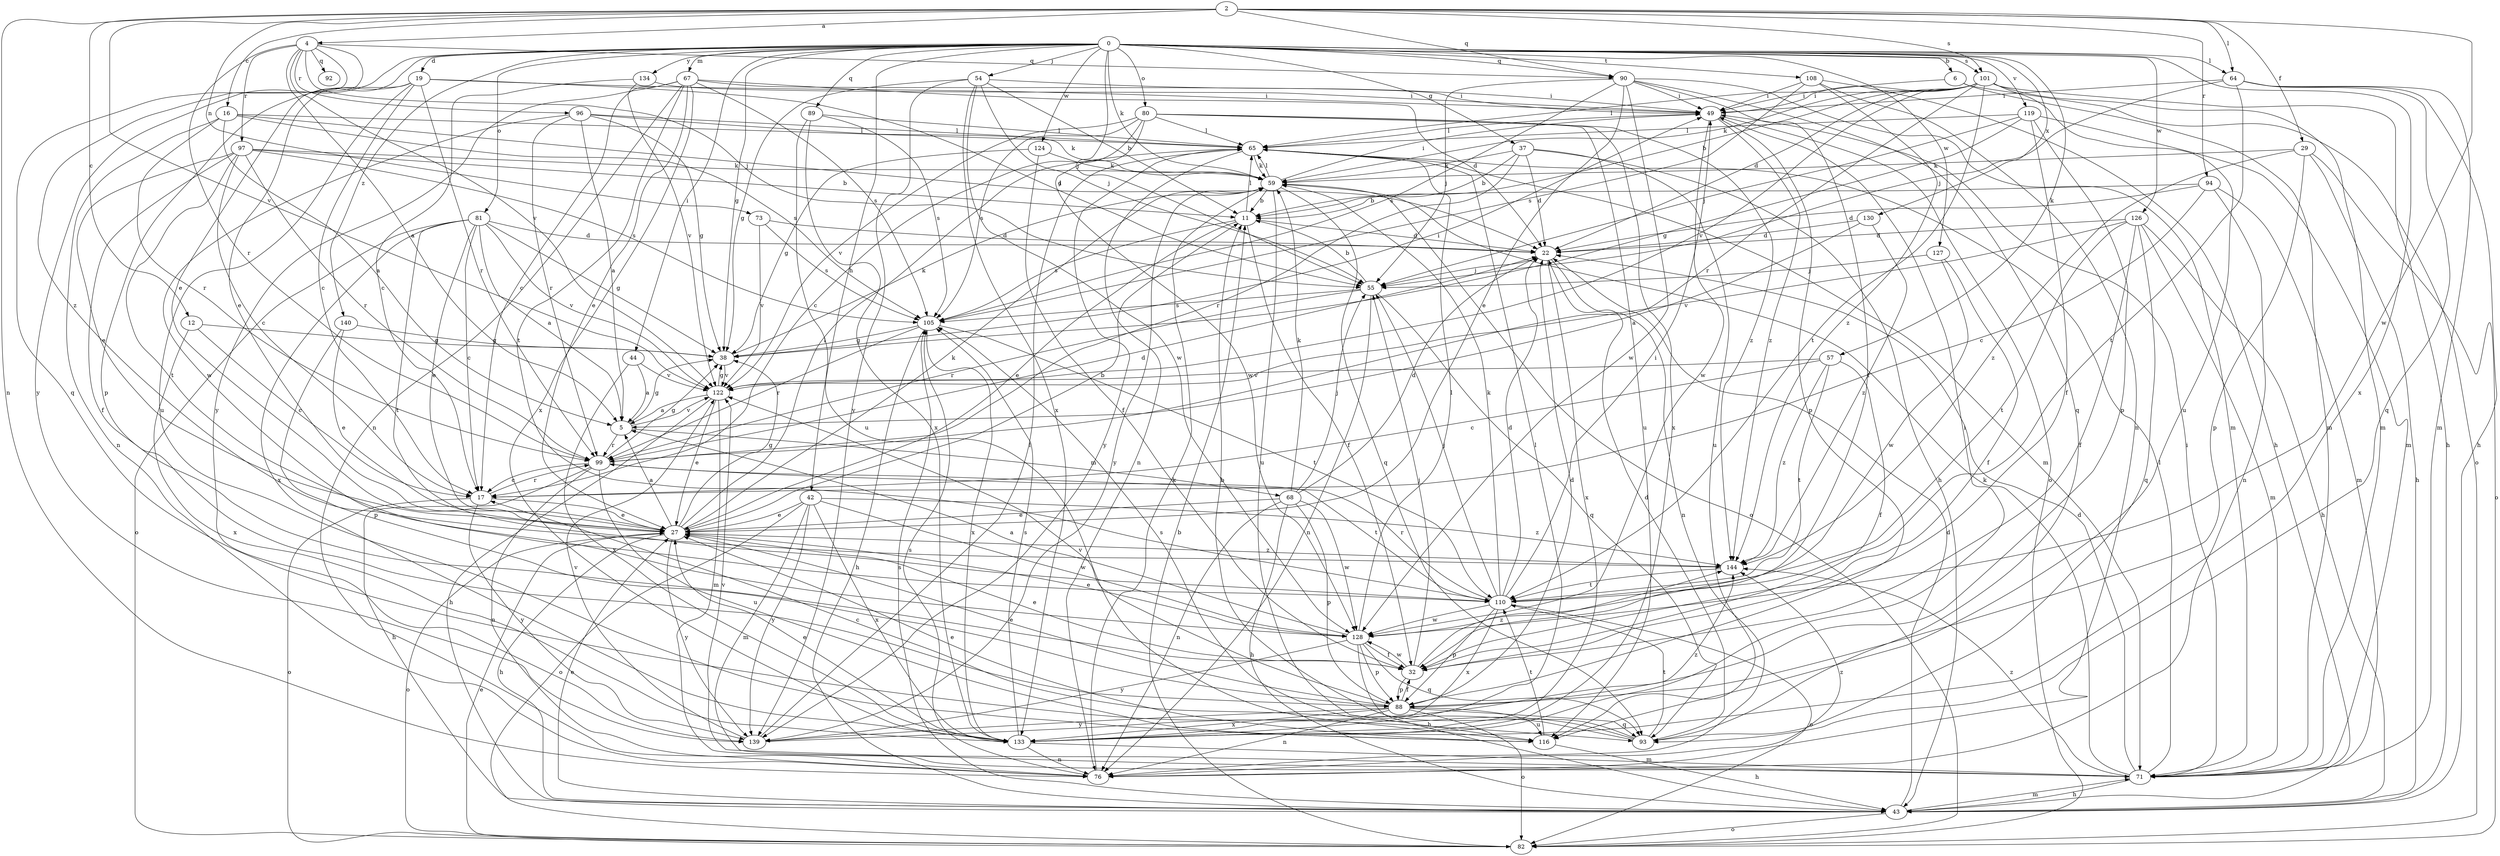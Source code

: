 strict digraph  {
0;
2;
4;
5;
6;
11;
12;
16;
17;
19;
22;
27;
29;
32;
37;
38;
42;
43;
44;
49;
54;
55;
57;
59;
64;
65;
67;
68;
71;
73;
76;
80;
81;
82;
88;
89;
90;
92;
93;
94;
96;
97;
99;
101;
105;
108;
110;
116;
119;
122;
124;
126;
127;
128;
130;
133;
134;
139;
140;
144;
0 -> 6  [label=b];
0 -> 19  [label=d];
0 -> 27  [label=e];
0 -> 37  [label=g];
0 -> 38  [label=g];
0 -> 42  [label=h];
0 -> 44  [label=i];
0 -> 54  [label=j];
0 -> 55  [label=j];
0 -> 57  [label=k];
0 -> 59  [label=k];
0 -> 64  [label=l];
0 -> 67  [label=m];
0 -> 80  [label=o];
0 -> 81  [label=o];
0 -> 89  [label=q];
0 -> 90  [label=q];
0 -> 101  [label=s];
0 -> 108  [label=t];
0 -> 119  [label=v];
0 -> 124  [label=w];
0 -> 126  [label=w];
0 -> 127  [label=w];
0 -> 130  [label=x];
0 -> 133  [label=x];
0 -> 134  [label=y];
0 -> 139  [label=y];
0 -> 140  [label=z];
2 -> 4  [label=a];
2 -> 12  [label=c];
2 -> 16  [label=c];
2 -> 29  [label=f];
2 -> 64  [label=l];
2 -> 73  [label=n];
2 -> 76  [label=n];
2 -> 90  [label=q];
2 -> 94  [label=r];
2 -> 101  [label=s];
2 -> 122  [label=v];
2 -> 128  [label=w];
4 -> 5  [label=a];
4 -> 55  [label=j];
4 -> 90  [label=q];
4 -> 92  [label=q];
4 -> 93  [label=q];
4 -> 96  [label=r];
4 -> 97  [label=r];
4 -> 99  [label=r];
4 -> 122  [label=v];
4 -> 144  [label=z];
5 -> 38  [label=g];
5 -> 68  [label=m];
5 -> 99  [label=r];
5 -> 122  [label=v];
6 -> 49  [label=i];
6 -> 71  [label=m];
6 -> 82  [label=o];
11 -> 22  [label=d];
11 -> 27  [label=e];
11 -> 32  [label=f];
11 -> 65  [label=l];
11 -> 105  [label=s];
12 -> 17  [label=c];
12 -> 38  [label=g];
12 -> 133  [label=x];
16 -> 5  [label=a];
16 -> 22  [label=d];
16 -> 65  [label=l];
16 -> 76  [label=n];
16 -> 99  [label=r];
16 -> 105  [label=s];
17 -> 27  [label=e];
17 -> 82  [label=o];
17 -> 99  [label=r];
17 -> 139  [label=y];
19 -> 17  [label=c];
19 -> 27  [label=e];
19 -> 49  [label=i];
19 -> 55  [label=j];
19 -> 88  [label=p];
19 -> 99  [label=r];
19 -> 116  [label=u];
22 -> 55  [label=j];
22 -> 76  [label=n];
22 -> 133  [label=x];
27 -> 5  [label=a];
27 -> 11  [label=b];
27 -> 38  [label=g];
27 -> 43  [label=h];
27 -> 59  [label=k];
27 -> 65  [label=l];
27 -> 82  [label=o];
27 -> 139  [label=y];
27 -> 144  [label=z];
29 -> 43  [label=h];
29 -> 59  [label=k];
29 -> 82  [label=o];
29 -> 88  [label=p];
29 -> 144  [label=z];
32 -> 27  [label=e];
32 -> 55  [label=j];
32 -> 88  [label=p];
32 -> 128  [label=w];
32 -> 144  [label=z];
37 -> 11  [label=b];
37 -> 22  [label=d];
37 -> 43  [label=h];
37 -> 59  [label=k];
37 -> 99  [label=r];
37 -> 116  [label=u];
38 -> 49  [label=i];
38 -> 59  [label=k];
38 -> 122  [label=v];
42 -> 27  [label=e];
42 -> 71  [label=m];
42 -> 82  [label=o];
42 -> 128  [label=w];
42 -> 133  [label=x];
42 -> 139  [label=y];
42 -> 144  [label=z];
43 -> 22  [label=d];
43 -> 27  [label=e];
43 -> 71  [label=m];
43 -> 82  [label=o];
43 -> 105  [label=s];
44 -> 5  [label=a];
44 -> 122  [label=v];
44 -> 133  [label=x];
49 -> 65  [label=l];
49 -> 82  [label=o];
49 -> 88  [label=p];
49 -> 128  [label=w];
49 -> 144  [label=z];
54 -> 11  [label=b];
54 -> 38  [label=g];
54 -> 49  [label=i];
54 -> 55  [label=j];
54 -> 128  [label=w];
54 -> 133  [label=x];
54 -> 139  [label=y];
55 -> 11  [label=b];
55 -> 76  [label=n];
55 -> 93  [label=q];
55 -> 99  [label=r];
55 -> 105  [label=s];
57 -> 17  [label=c];
57 -> 32  [label=f];
57 -> 110  [label=t];
57 -> 122  [label=v];
57 -> 144  [label=z];
59 -> 11  [label=b];
59 -> 49  [label=i];
59 -> 65  [label=l];
59 -> 82  [label=o];
59 -> 93  [label=q];
59 -> 116  [label=u];
59 -> 139  [label=y];
64 -> 43  [label=h];
64 -> 49  [label=i];
64 -> 55  [label=j];
64 -> 71  [label=m];
64 -> 93  [label=q];
64 -> 110  [label=t];
65 -> 59  [label=k];
65 -> 71  [label=m];
65 -> 76  [label=n];
65 -> 139  [label=y];
67 -> 17  [label=c];
67 -> 22  [label=d];
67 -> 27  [label=e];
67 -> 49  [label=i];
67 -> 76  [label=n];
67 -> 105  [label=s];
67 -> 110  [label=t];
67 -> 133  [label=x];
67 -> 139  [label=y];
68 -> 22  [label=d];
68 -> 27  [label=e];
68 -> 43  [label=h];
68 -> 55  [label=j];
68 -> 59  [label=k];
68 -> 76  [label=n];
68 -> 88  [label=p];
68 -> 128  [label=w];
71 -> 22  [label=d];
71 -> 43  [label=h];
71 -> 49  [label=i];
71 -> 59  [label=k];
71 -> 65  [label=l];
71 -> 122  [label=v];
71 -> 144  [label=z];
73 -> 22  [label=d];
73 -> 105  [label=s];
73 -> 122  [label=v];
76 -> 59  [label=k];
76 -> 105  [label=s];
76 -> 144  [label=z];
80 -> 17  [label=c];
80 -> 65  [label=l];
80 -> 105  [label=s];
80 -> 116  [label=u];
80 -> 122  [label=v];
80 -> 128  [label=w];
80 -> 133  [label=x];
80 -> 144  [label=z];
81 -> 5  [label=a];
81 -> 17  [label=c];
81 -> 22  [label=d];
81 -> 27  [label=e];
81 -> 38  [label=g];
81 -> 82  [label=o];
81 -> 110  [label=t];
81 -> 122  [label=v];
81 -> 133  [label=x];
82 -> 11  [label=b];
82 -> 27  [label=e];
88 -> 22  [label=d];
88 -> 27  [label=e];
88 -> 32  [label=f];
88 -> 76  [label=n];
88 -> 82  [label=o];
88 -> 93  [label=q];
88 -> 116  [label=u];
88 -> 122  [label=v];
88 -> 133  [label=x];
88 -> 139  [label=y];
89 -> 65  [label=l];
89 -> 105  [label=s];
89 -> 116  [label=u];
89 -> 133  [label=x];
90 -> 27  [label=e];
90 -> 32  [label=f];
90 -> 49  [label=i];
90 -> 55  [label=j];
90 -> 71  [label=m];
90 -> 93  [label=q];
90 -> 105  [label=s];
90 -> 128  [label=w];
93 -> 11  [label=b];
93 -> 17  [label=c];
93 -> 22  [label=d];
93 -> 105  [label=s];
93 -> 110  [label=t];
94 -> 11  [label=b];
94 -> 17  [label=c];
94 -> 22  [label=d];
94 -> 71  [label=m];
94 -> 76  [label=n];
96 -> 5  [label=a];
96 -> 38  [label=g];
96 -> 59  [label=k];
96 -> 65  [label=l];
96 -> 99  [label=r];
96 -> 128  [label=w];
97 -> 11  [label=b];
97 -> 17  [label=c];
97 -> 27  [label=e];
97 -> 32  [label=f];
97 -> 59  [label=k];
97 -> 99  [label=r];
97 -> 105  [label=s];
97 -> 110  [label=t];
99 -> 17  [label=c];
99 -> 22  [label=d];
99 -> 38  [label=g];
99 -> 43  [label=h];
99 -> 76  [label=n];
99 -> 110  [label=t];
99 -> 116  [label=u];
101 -> 11  [label=b];
101 -> 22  [label=d];
101 -> 43  [label=h];
101 -> 49  [label=i];
101 -> 59  [label=k];
101 -> 65  [label=l];
101 -> 71  [label=m];
101 -> 99  [label=r];
101 -> 110  [label=t];
101 -> 116  [label=u];
101 -> 122  [label=v];
105 -> 38  [label=g];
105 -> 43  [label=h];
105 -> 99  [label=r];
105 -> 110  [label=t];
105 -> 133  [label=x];
108 -> 43  [label=h];
108 -> 49  [label=i];
108 -> 76  [label=n];
108 -> 105  [label=s];
108 -> 144  [label=z];
110 -> 22  [label=d];
110 -> 49  [label=i];
110 -> 55  [label=j];
110 -> 59  [label=k];
110 -> 82  [label=o];
110 -> 88  [label=p];
110 -> 99  [label=r];
110 -> 128  [label=w];
110 -> 133  [label=x];
116 -> 27  [label=e];
116 -> 43  [label=h];
116 -> 110  [label=t];
119 -> 32  [label=f];
119 -> 38  [label=g];
119 -> 55  [label=j];
119 -> 65  [label=l];
119 -> 71  [label=m];
119 -> 88  [label=p];
122 -> 5  [label=a];
122 -> 27  [label=e];
122 -> 38  [label=g];
122 -> 43  [label=h];
122 -> 71  [label=m];
124 -> 32  [label=f];
124 -> 38  [label=g];
124 -> 59  [label=k];
126 -> 22  [label=d];
126 -> 32  [label=f];
126 -> 43  [label=h];
126 -> 71  [label=m];
126 -> 93  [label=q];
126 -> 110  [label=t];
126 -> 122  [label=v];
127 -> 32  [label=f];
127 -> 55  [label=j];
127 -> 128  [label=w];
128 -> 5  [label=a];
128 -> 27  [label=e];
128 -> 32  [label=f];
128 -> 43  [label=h];
128 -> 65  [label=l];
128 -> 88  [label=p];
128 -> 93  [label=q];
128 -> 139  [label=y];
130 -> 5  [label=a];
130 -> 22  [label=d];
130 -> 144  [label=z];
133 -> 27  [label=e];
133 -> 49  [label=i];
133 -> 65  [label=l];
133 -> 71  [label=m];
133 -> 76  [label=n];
133 -> 105  [label=s];
134 -> 17  [label=c];
134 -> 49  [label=i];
134 -> 122  [label=v];
139 -> 65  [label=l];
139 -> 122  [label=v];
139 -> 144  [label=z];
140 -> 27  [label=e];
140 -> 38  [label=g];
140 -> 88  [label=p];
144 -> 110  [label=t];
}
